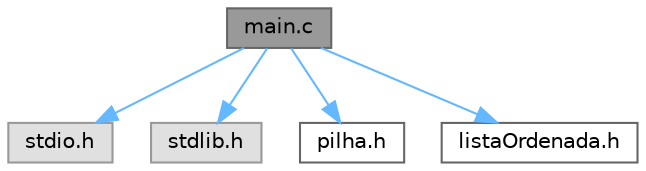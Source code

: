 digraph "main.c"
{
 // LATEX_PDF_SIZE
  bgcolor="transparent";
  edge [fontname=Helvetica,fontsize=10,labelfontname=Helvetica,labelfontsize=10];
  node [fontname=Helvetica,fontsize=10,shape=box,height=0.2,width=0.4];
  Node1 [id="Node000001",label="main.c",height=0.2,width=0.4,color="gray40", fillcolor="grey60", style="filled", fontcolor="black",tooltip="Implementação do jogo Torre de Hanoi."];
  Node1 -> Node2 [id="edge1_Node000001_Node000002",color="steelblue1",style="solid",tooltip=" "];
  Node2 [id="Node000002",label="stdio.h",height=0.2,width=0.4,color="grey60", fillcolor="#E0E0E0", style="filled",tooltip=" "];
  Node1 -> Node3 [id="edge2_Node000001_Node000003",color="steelblue1",style="solid",tooltip=" "];
  Node3 [id="Node000003",label="stdlib.h",height=0.2,width=0.4,color="grey60", fillcolor="#E0E0E0", style="filled",tooltip=" "];
  Node1 -> Node4 [id="edge3_Node000001_Node000004",color="steelblue1",style="solid",tooltip=" "];
  Node4 [id="Node000004",label="pilha.h",height=0.2,width=0.4,color="grey40", fillcolor="white", style="filled",URL="$pilha_8h.html",tooltip="Definição das estruturas e escopo das funções utilizadas na manipulação de pilhas."];
  Node1 -> Node5 [id="edge4_Node000001_Node000005",color="steelblue1",style="solid",tooltip=" "];
  Node5 [id="Node000005",label="listaOrdenada.h",height=0.2,width=0.4,color="grey40", fillcolor="white", style="filled",URL="$listaOrdenada_8h.html",tooltip="Definição das estruturas e escopo de funções utilizadas na implementação da lista ordenada."];
}
